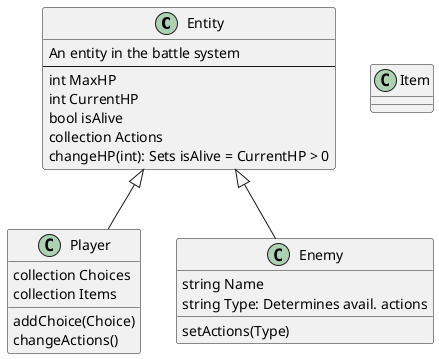 @startuml Entities

/'==================
= Work in Progress =
=================='/

/'=========
= Classes =
========='/

class Entity {
    An entity in the battle system
    --
    int MaxHP
    int CurrentHP
    bool isAlive
    collection Actions
    changeHP(int): Sets isAlive = CurrentHP > 0
}

class Player {
    collection Choices
    collection Items
    addChoice(Choice)
    changeActions()
}

class Enemy {
    string Name
    string Type: Determines avail. actions
    setActions(Type)
}



class Item {

}




/'=============
= Connections =
============='/

Entity <|-- Player
Entity <|-- Enemy

@enduml